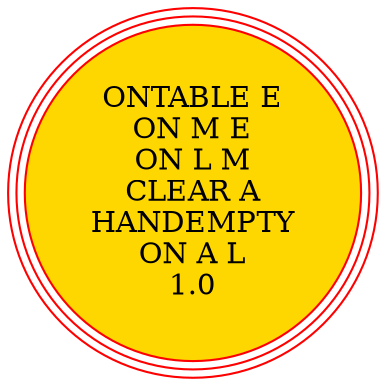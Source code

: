 digraph {
"ONTABLE E\nON M E\nON L M\nCLEAR A\nHANDEMPTY\nON A L\n1.0\n" [shape=circle, style=filled color=red, fillcolor=gold, peripheries=3];
"ONTABLE E\nON M E\nON L M\nCLEAR A\nHANDEMPTY\nON A L\n1.0\n" [shape=circle, style=filled color=red, fillcolor=gold, peripheries=3];
}
